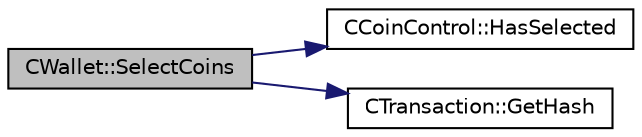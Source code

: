 digraph "CWallet::SelectCoins"
{
  edge [fontname="Helvetica",fontsize="10",labelfontname="Helvetica",labelfontsize="10"];
  node [fontname="Helvetica",fontsize="10",shape=record];
  rankdir="LR";
  Node1271 [label="CWallet::SelectCoins",height=0.2,width=0.4,color="black", fillcolor="grey75", style="filled", fontcolor="black"];
  Node1271 -> Node1272 [color="midnightblue",fontsize="10",style="solid",fontname="Helvetica"];
  Node1272 [label="CCoinControl::HasSelected",height=0.2,width=0.4,color="black", fillcolor="white", style="filled",URL="$class_c_coin_control.html#a20b259681a7c62b2119256a4862091ac"];
  Node1271 -> Node1273 [color="midnightblue",fontsize="10",style="solid",fontname="Helvetica"];
  Node1273 [label="CTransaction::GetHash",height=0.2,width=0.4,color="black", fillcolor="white", style="filled",URL="$class_c_transaction.html#a7efd1379de830341417c0bfa23a149aa"];
}
